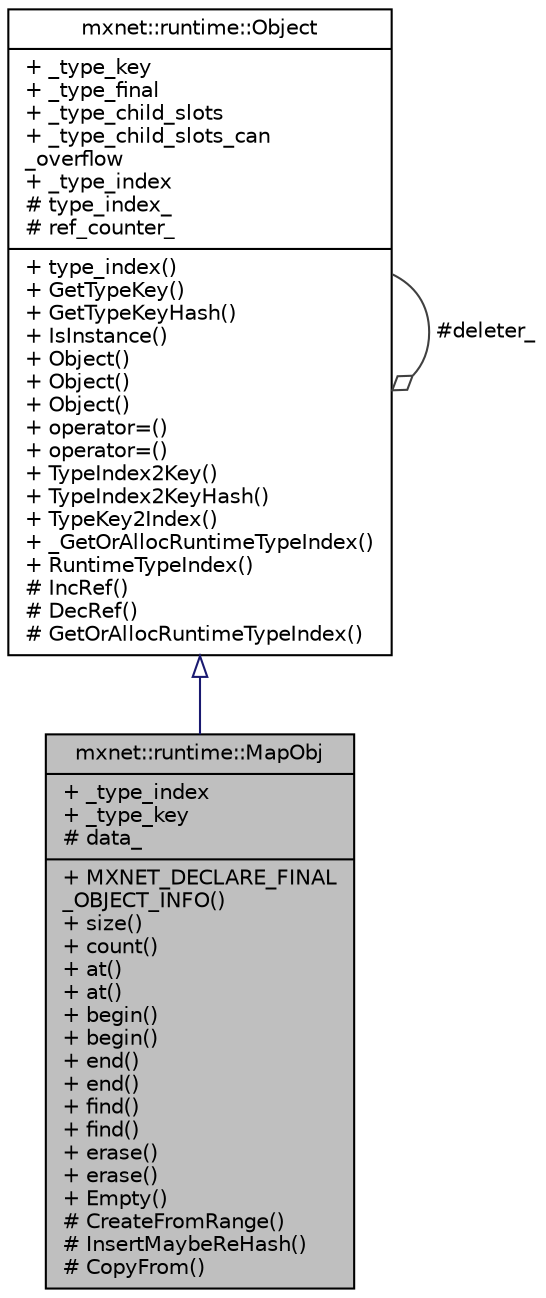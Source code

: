digraph "mxnet::runtime::MapObj"
{
 // LATEX_PDF_SIZE
  edge [fontname="Helvetica",fontsize="10",labelfontname="Helvetica",labelfontsize="10"];
  node [fontname="Helvetica",fontsize="10",shape=record];
  Node1 [label="{mxnet::runtime::MapObj\n|+ _type_index\l+ _type_key\l# data_\l|+ MXNET_DECLARE_FINAL\l_OBJECT_INFO()\l+ size()\l+ count()\l+ at()\l+ at()\l+ begin()\l+ begin()\l+ end()\l+ end()\l+ find()\l+ find()\l+ erase()\l+ erase()\l+ Empty()\l# CreateFromRange()\l# InsertMaybeReHash()\l# CopyFrom()\l}",height=0.2,width=0.4,color="black", fillcolor="grey75", style="filled", fontcolor="black",tooltip="Shared content of all specializations of hash map."];
  Node2 -> Node1 [dir="back",color="midnightblue",fontsize="10",style="solid",arrowtail="onormal",fontname="Helvetica"];
  Node2 [label="{mxnet::runtime::Object\n|+ _type_key\l+ _type_final\l+ _type_child_slots\l+ _type_child_slots_can\l_overflow\l+ _type_index\l# type_index_\l# ref_counter_\l|+ type_index()\l+ GetTypeKey()\l+ GetTypeKeyHash()\l+ IsInstance()\l+ Object()\l+ Object()\l+ Object()\l+ operator=()\l+ operator=()\l+ TypeIndex2Key()\l+ TypeIndex2KeyHash()\l+ TypeKey2Index()\l+ _GetOrAllocRuntimeTypeIndex()\l+ RuntimeTypeIndex()\l# IncRef()\l# DecRef()\l# GetOrAllocRuntimeTypeIndex()\l}",height=0.2,width=0.4,color="black", fillcolor="white", style="filled",URL="$classmxnet_1_1runtime_1_1Object.html",tooltip="base class of all object containers."];
  Node2 -> Node2 [color="grey25",fontsize="10",style="solid",label=" #deleter_" ,arrowhead="odiamond",fontname="Helvetica"];
}
